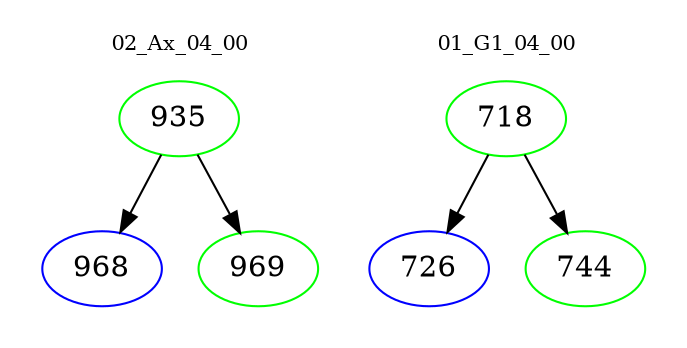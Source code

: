 digraph{
subgraph cluster_0 {
color = white
label = "02_Ax_04_00";
fontsize=10;
T0_935 [label="935", color="green"]
T0_935 -> T0_968 [color="black"]
T0_968 [label="968", color="blue"]
T0_935 -> T0_969 [color="black"]
T0_969 [label="969", color="green"]
}
subgraph cluster_1 {
color = white
label = "01_G1_04_00";
fontsize=10;
T1_718 [label="718", color="green"]
T1_718 -> T1_726 [color="black"]
T1_726 [label="726", color="blue"]
T1_718 -> T1_744 [color="black"]
T1_744 [label="744", color="green"]
}
}
